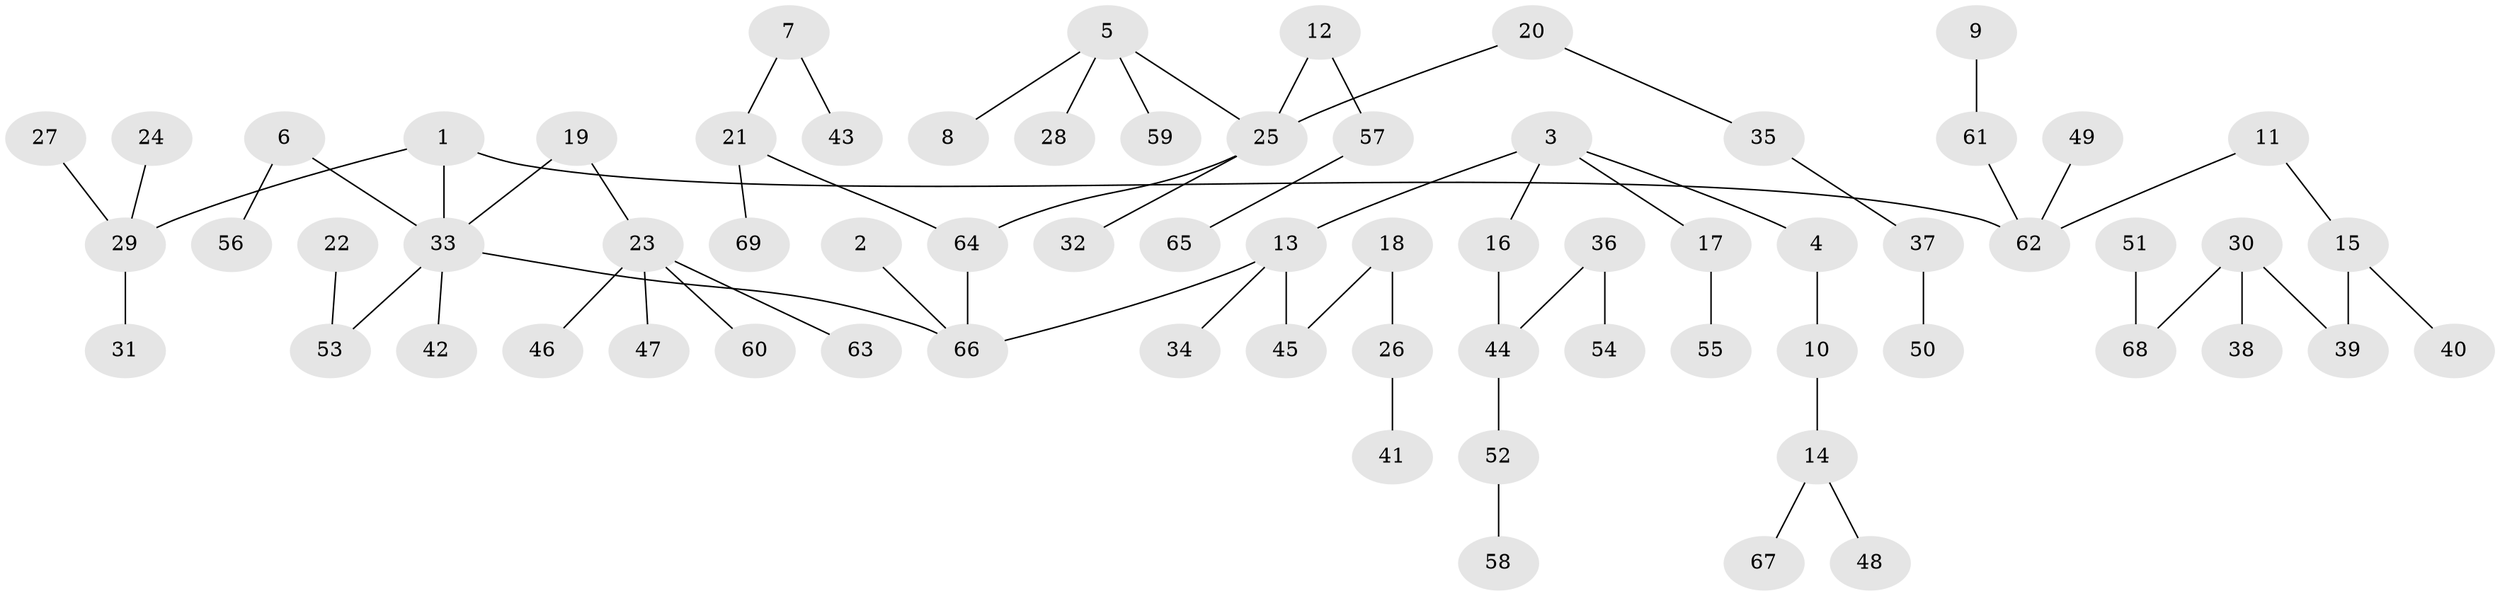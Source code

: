 // original degree distribution, {5: 0.061224489795918366, 7: 0.01020408163265306, 4: 0.04081632653061224, 3: 0.1326530612244898, 1: 0.5102040816326531, 6: 0.01020408163265306, 2: 0.23469387755102042}
// Generated by graph-tools (version 1.1) at 2025/37/03/04/25 23:37:28]
// undirected, 69 vertices, 68 edges
graph export_dot {
  node [color=gray90,style=filled];
  1;
  2;
  3;
  4;
  5;
  6;
  7;
  8;
  9;
  10;
  11;
  12;
  13;
  14;
  15;
  16;
  17;
  18;
  19;
  20;
  21;
  22;
  23;
  24;
  25;
  26;
  27;
  28;
  29;
  30;
  31;
  32;
  33;
  34;
  35;
  36;
  37;
  38;
  39;
  40;
  41;
  42;
  43;
  44;
  45;
  46;
  47;
  48;
  49;
  50;
  51;
  52;
  53;
  54;
  55;
  56;
  57;
  58;
  59;
  60;
  61;
  62;
  63;
  64;
  65;
  66;
  67;
  68;
  69;
  1 -- 29 [weight=1.0];
  1 -- 33 [weight=1.0];
  1 -- 62 [weight=1.0];
  2 -- 66 [weight=1.0];
  3 -- 4 [weight=1.0];
  3 -- 13 [weight=1.0];
  3 -- 16 [weight=1.0];
  3 -- 17 [weight=1.0];
  4 -- 10 [weight=1.0];
  5 -- 8 [weight=1.0];
  5 -- 25 [weight=1.0];
  5 -- 28 [weight=1.0];
  5 -- 59 [weight=1.0];
  6 -- 33 [weight=1.0];
  6 -- 56 [weight=1.0];
  7 -- 21 [weight=1.0];
  7 -- 43 [weight=1.0];
  9 -- 61 [weight=1.0];
  10 -- 14 [weight=1.0];
  11 -- 15 [weight=1.0];
  11 -- 62 [weight=1.0];
  12 -- 25 [weight=1.0];
  12 -- 57 [weight=1.0];
  13 -- 34 [weight=1.0];
  13 -- 45 [weight=1.0];
  13 -- 66 [weight=1.0];
  14 -- 48 [weight=1.0];
  14 -- 67 [weight=1.0];
  15 -- 39 [weight=1.0];
  15 -- 40 [weight=1.0];
  16 -- 44 [weight=1.0];
  17 -- 55 [weight=1.0];
  18 -- 26 [weight=1.0];
  18 -- 45 [weight=1.0];
  19 -- 23 [weight=1.0];
  19 -- 33 [weight=1.0];
  20 -- 25 [weight=1.0];
  20 -- 35 [weight=1.0];
  21 -- 64 [weight=1.0];
  21 -- 69 [weight=1.0];
  22 -- 53 [weight=1.0];
  23 -- 46 [weight=1.0];
  23 -- 47 [weight=1.0];
  23 -- 60 [weight=1.0];
  23 -- 63 [weight=1.0];
  24 -- 29 [weight=1.0];
  25 -- 32 [weight=1.0];
  25 -- 64 [weight=1.0];
  26 -- 41 [weight=1.0];
  27 -- 29 [weight=1.0];
  29 -- 31 [weight=1.0];
  30 -- 38 [weight=1.0];
  30 -- 39 [weight=1.0];
  30 -- 68 [weight=1.0];
  33 -- 42 [weight=1.0];
  33 -- 53 [weight=1.0];
  33 -- 66 [weight=1.0];
  35 -- 37 [weight=1.0];
  36 -- 44 [weight=1.0];
  36 -- 54 [weight=1.0];
  37 -- 50 [weight=1.0];
  44 -- 52 [weight=1.0];
  49 -- 62 [weight=1.0];
  51 -- 68 [weight=1.0];
  52 -- 58 [weight=1.0];
  57 -- 65 [weight=1.0];
  61 -- 62 [weight=1.0];
  64 -- 66 [weight=1.0];
}
